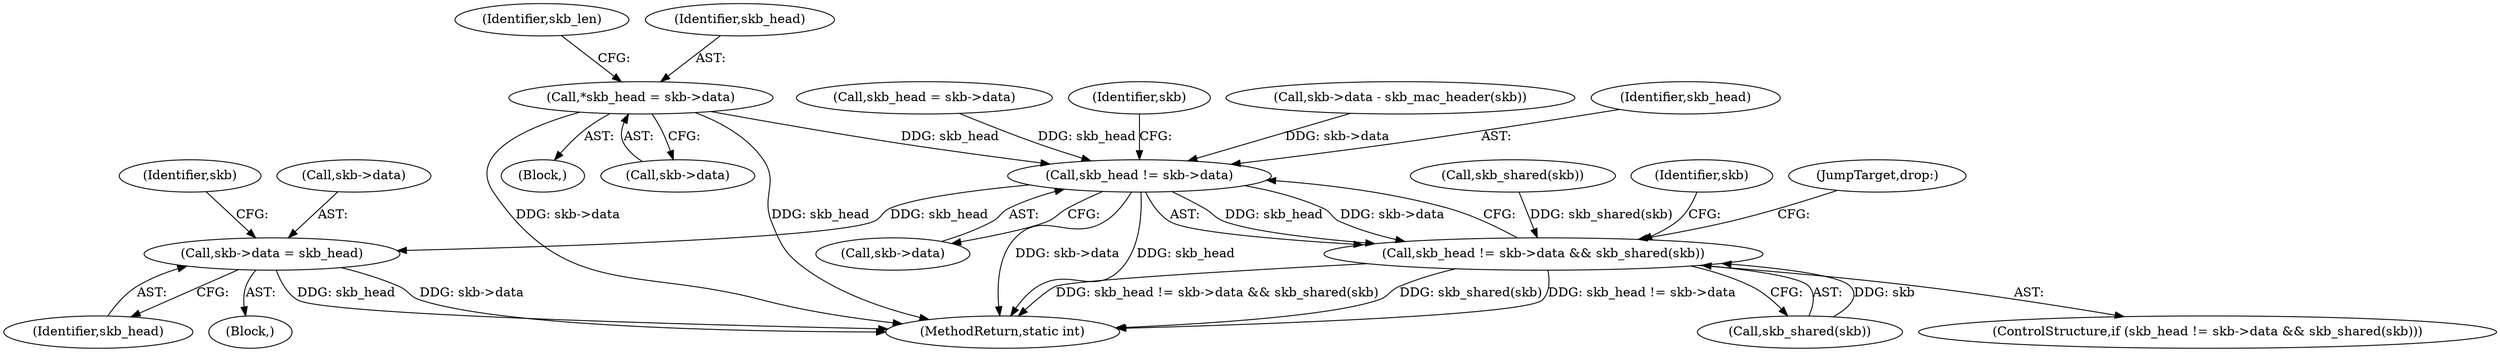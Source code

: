 digraph "0_linux_13fcb7bd322164c67926ffe272846d4860196dc6_0@pointer" {
"1000112" [label="(Call,*skb_head = skb->data)"];
"1000797" [label="(Call,skb_head != skb->data)"];
"1000796" [label="(Call,skb_head != skb->data && skb_shared(skb))"];
"1000805" [label="(Call,skb->data = skb_head)"];
"1000807" [label="(Identifier,skb)"];
"1000797" [label="(Call,skb_head != skb->data)"];
"1000809" [label="(Identifier,skb_head)"];
"1000796" [label="(Call,skb_head != skb->data && skb_shared(skb))"];
"1000106" [label="(Block,)"];
"1000182" [label="(Call,skb->data - skb_mac_header(skb))"];
"1000798" [label="(Identifier,skb_head)"];
"1000114" [label="(Call,skb->data)"];
"1000119" [label="(Identifier,skb_len)"];
"1000113" [label="(Identifier,skb_head)"];
"1000840" [label="(MethodReturn,static int)"];
"1000328" [label="(Call,skb_head = skb->data)"];
"1000803" [label="(Identifier,skb)"];
"1000802" [label="(Call,skb_shared(skb))"];
"1000112" [label="(Call,*skb_head = skb->data)"];
"1000812" [label="(Identifier,skb)"];
"1000815" [label="(JumpTarget,drop:)"];
"1000805" [label="(Call,skb->data = skb_head)"];
"1000795" [label="(ControlStructure,if (skb_head != skb->data && skb_shared(skb)))"];
"1000799" [label="(Call,skb->data)"];
"1000314" [label="(Call,skb_shared(skb))"];
"1000804" [label="(Block,)"];
"1000806" [label="(Call,skb->data)"];
"1000112" -> "1000106"  [label="AST: "];
"1000112" -> "1000114"  [label="CFG: "];
"1000113" -> "1000112"  [label="AST: "];
"1000114" -> "1000112"  [label="AST: "];
"1000119" -> "1000112"  [label="CFG: "];
"1000112" -> "1000840"  [label="DDG: skb->data"];
"1000112" -> "1000840"  [label="DDG: skb_head"];
"1000112" -> "1000797"  [label="DDG: skb_head"];
"1000797" -> "1000796"  [label="AST: "];
"1000797" -> "1000799"  [label="CFG: "];
"1000798" -> "1000797"  [label="AST: "];
"1000799" -> "1000797"  [label="AST: "];
"1000803" -> "1000797"  [label="CFG: "];
"1000796" -> "1000797"  [label="CFG: "];
"1000797" -> "1000840"  [label="DDG: skb->data"];
"1000797" -> "1000840"  [label="DDG: skb_head"];
"1000797" -> "1000796"  [label="DDG: skb_head"];
"1000797" -> "1000796"  [label="DDG: skb->data"];
"1000328" -> "1000797"  [label="DDG: skb_head"];
"1000182" -> "1000797"  [label="DDG: skb->data"];
"1000797" -> "1000805"  [label="DDG: skb_head"];
"1000796" -> "1000795"  [label="AST: "];
"1000796" -> "1000802"  [label="CFG: "];
"1000802" -> "1000796"  [label="AST: "];
"1000807" -> "1000796"  [label="CFG: "];
"1000815" -> "1000796"  [label="CFG: "];
"1000796" -> "1000840"  [label="DDG: skb_head != skb->data && skb_shared(skb)"];
"1000796" -> "1000840"  [label="DDG: skb_shared(skb)"];
"1000796" -> "1000840"  [label="DDG: skb_head != skb->data"];
"1000314" -> "1000796"  [label="DDG: skb_shared(skb)"];
"1000802" -> "1000796"  [label="DDG: skb"];
"1000805" -> "1000804"  [label="AST: "];
"1000805" -> "1000809"  [label="CFG: "];
"1000806" -> "1000805"  [label="AST: "];
"1000809" -> "1000805"  [label="AST: "];
"1000812" -> "1000805"  [label="CFG: "];
"1000805" -> "1000840"  [label="DDG: skb->data"];
"1000805" -> "1000840"  [label="DDG: skb_head"];
}
